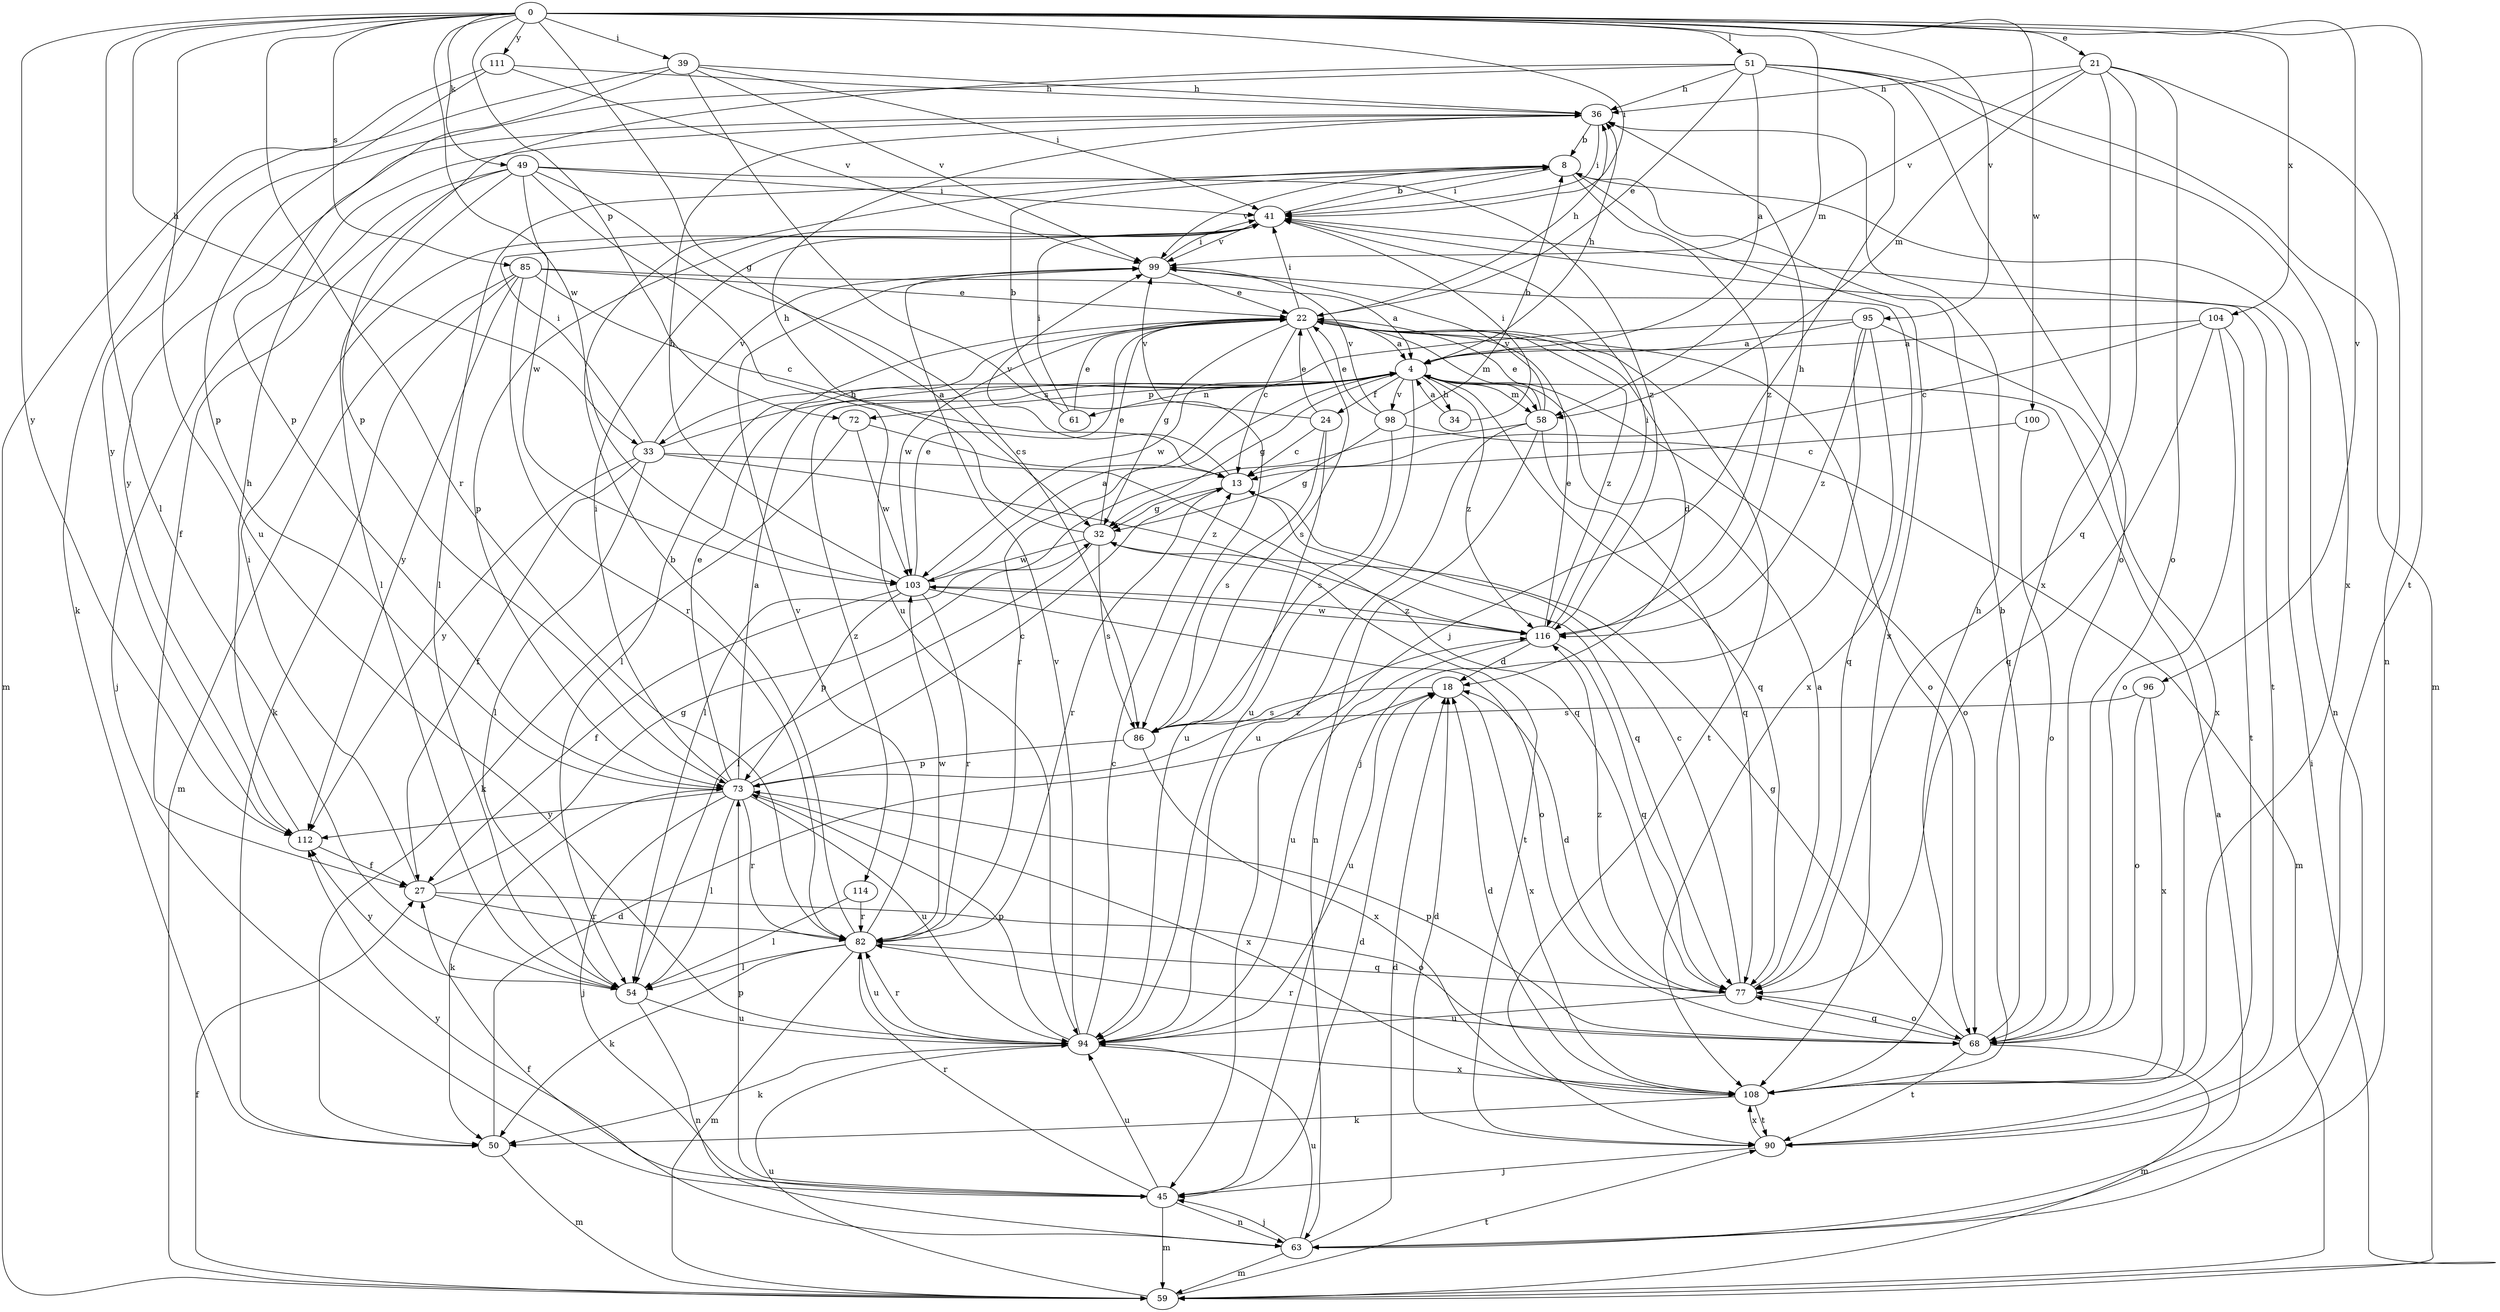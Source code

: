 strict digraph  {
0;
4;
8;
13;
18;
21;
22;
24;
27;
32;
33;
34;
36;
39;
41;
45;
49;
50;
51;
54;
58;
59;
61;
63;
68;
72;
73;
77;
82;
85;
86;
90;
94;
95;
96;
98;
99;
100;
103;
104;
108;
111;
112;
114;
116;
0 -> 21  [label=e];
0 -> 32  [label=g];
0 -> 33  [label=h];
0 -> 39  [label=i];
0 -> 41  [label=i];
0 -> 49  [label=k];
0 -> 51  [label=l];
0 -> 54  [label=l];
0 -> 58  [label=m];
0 -> 72  [label=p];
0 -> 82  [label=r];
0 -> 85  [label=s];
0 -> 90  [label=t];
0 -> 94  [label=u];
0 -> 95  [label=v];
0 -> 96  [label=v];
0 -> 100  [label=w];
0 -> 103  [label=w];
0 -> 104  [label=x];
0 -> 111  [label=y];
0 -> 112  [label=y];
4 -> 24  [label=f];
4 -> 32  [label=g];
4 -> 33  [label=h];
4 -> 34  [label=h];
4 -> 36  [label=h];
4 -> 58  [label=m];
4 -> 61  [label=n];
4 -> 68  [label=o];
4 -> 72  [label=p];
4 -> 77  [label=q];
4 -> 82  [label=r];
4 -> 94  [label=u];
4 -> 98  [label=v];
4 -> 114  [label=z];
4 -> 116  [label=z];
8 -> 41  [label=i];
8 -> 54  [label=l];
8 -> 63  [label=n];
8 -> 99  [label=v];
8 -> 108  [label=x];
8 -> 116  [label=z];
13 -> 32  [label=g];
13 -> 77  [label=q];
13 -> 82  [label=r];
13 -> 99  [label=v];
18 -> 86  [label=s];
18 -> 94  [label=u];
18 -> 108  [label=x];
21 -> 36  [label=h];
21 -> 58  [label=m];
21 -> 63  [label=n];
21 -> 68  [label=o];
21 -> 77  [label=q];
21 -> 99  [label=v];
21 -> 108  [label=x];
22 -> 4  [label=a];
22 -> 13  [label=c];
22 -> 18  [label=d];
22 -> 32  [label=g];
22 -> 36  [label=h];
22 -> 41  [label=i];
22 -> 54  [label=l];
22 -> 58  [label=m];
22 -> 68  [label=o];
22 -> 86  [label=s];
22 -> 90  [label=t];
22 -> 103  [label=w];
22 -> 116  [label=z];
24 -> 13  [label=c];
24 -> 22  [label=e];
24 -> 86  [label=s];
24 -> 94  [label=u];
24 -> 99  [label=v];
27 -> 32  [label=g];
27 -> 41  [label=i];
27 -> 68  [label=o];
27 -> 82  [label=r];
32 -> 22  [label=e];
32 -> 36  [label=h];
32 -> 54  [label=l];
32 -> 86  [label=s];
32 -> 90  [label=t];
32 -> 103  [label=w];
33 -> 4  [label=a];
33 -> 27  [label=f];
33 -> 41  [label=i];
33 -> 54  [label=l];
33 -> 77  [label=q];
33 -> 99  [label=v];
33 -> 112  [label=y];
33 -> 116  [label=z];
34 -> 4  [label=a];
34 -> 41  [label=i];
36 -> 8  [label=b];
36 -> 41  [label=i];
36 -> 112  [label=y];
39 -> 36  [label=h];
39 -> 41  [label=i];
39 -> 50  [label=k];
39 -> 73  [label=p];
39 -> 86  [label=s];
39 -> 99  [label=v];
41 -> 8  [label=b];
41 -> 73  [label=p];
41 -> 90  [label=t];
41 -> 99  [label=v];
45 -> 18  [label=d];
45 -> 59  [label=m];
45 -> 63  [label=n];
45 -> 73  [label=p];
45 -> 82  [label=r];
45 -> 94  [label=u];
45 -> 112  [label=y];
49 -> 27  [label=f];
49 -> 41  [label=i];
49 -> 45  [label=j];
49 -> 54  [label=l];
49 -> 86  [label=s];
49 -> 94  [label=u];
49 -> 103  [label=w];
49 -> 116  [label=z];
50 -> 18  [label=d];
50 -> 59  [label=m];
51 -> 4  [label=a];
51 -> 22  [label=e];
51 -> 36  [label=h];
51 -> 45  [label=j];
51 -> 59  [label=m];
51 -> 68  [label=o];
51 -> 73  [label=p];
51 -> 108  [label=x];
51 -> 112  [label=y];
54 -> 63  [label=n];
54 -> 94  [label=u];
54 -> 112  [label=y];
58 -> 22  [label=e];
58 -> 54  [label=l];
58 -> 63  [label=n];
58 -> 77  [label=q];
58 -> 94  [label=u];
58 -> 99  [label=v];
59 -> 27  [label=f];
59 -> 41  [label=i];
59 -> 90  [label=t];
59 -> 94  [label=u];
61 -> 8  [label=b];
61 -> 22  [label=e];
61 -> 41  [label=i];
63 -> 4  [label=a];
63 -> 18  [label=d];
63 -> 27  [label=f];
63 -> 45  [label=j];
63 -> 59  [label=m];
63 -> 94  [label=u];
68 -> 8  [label=b];
68 -> 32  [label=g];
68 -> 59  [label=m];
68 -> 73  [label=p];
68 -> 77  [label=q];
68 -> 82  [label=r];
68 -> 90  [label=t];
72 -> 13  [label=c];
72 -> 50  [label=k];
72 -> 103  [label=w];
73 -> 4  [label=a];
73 -> 13  [label=c];
73 -> 22  [label=e];
73 -> 41  [label=i];
73 -> 45  [label=j];
73 -> 50  [label=k];
73 -> 54  [label=l];
73 -> 82  [label=r];
73 -> 94  [label=u];
73 -> 108  [label=x];
73 -> 112  [label=y];
73 -> 116  [label=z];
77 -> 4  [label=a];
77 -> 13  [label=c];
77 -> 18  [label=d];
77 -> 68  [label=o];
77 -> 94  [label=u];
77 -> 116  [label=z];
82 -> 8  [label=b];
82 -> 50  [label=k];
82 -> 54  [label=l];
82 -> 59  [label=m];
82 -> 77  [label=q];
82 -> 94  [label=u];
82 -> 99  [label=v];
82 -> 103  [label=w];
85 -> 4  [label=a];
85 -> 13  [label=c];
85 -> 22  [label=e];
85 -> 50  [label=k];
85 -> 59  [label=m];
85 -> 82  [label=r];
85 -> 112  [label=y];
86 -> 73  [label=p];
86 -> 108  [label=x];
90 -> 18  [label=d];
90 -> 45  [label=j];
90 -> 108  [label=x];
94 -> 13  [label=c];
94 -> 50  [label=k];
94 -> 73  [label=p];
94 -> 82  [label=r];
94 -> 99  [label=v];
94 -> 108  [label=x];
95 -> 4  [label=a];
95 -> 45  [label=j];
95 -> 77  [label=q];
95 -> 103  [label=w];
95 -> 108  [label=x];
95 -> 116  [label=z];
96 -> 68  [label=o];
96 -> 86  [label=s];
96 -> 108  [label=x];
98 -> 8  [label=b];
98 -> 22  [label=e];
98 -> 32  [label=g];
98 -> 59  [label=m];
98 -> 86  [label=s];
98 -> 99  [label=v];
99 -> 22  [label=e];
99 -> 41  [label=i];
99 -> 108  [label=x];
100 -> 13  [label=c];
100 -> 68  [label=o];
103 -> 4  [label=a];
103 -> 22  [label=e];
103 -> 27  [label=f];
103 -> 36  [label=h];
103 -> 68  [label=o];
103 -> 73  [label=p];
103 -> 82  [label=r];
103 -> 116  [label=z];
104 -> 4  [label=a];
104 -> 13  [label=c];
104 -> 68  [label=o];
104 -> 77  [label=q];
104 -> 90  [label=t];
108 -> 18  [label=d];
108 -> 36  [label=h];
108 -> 50  [label=k];
108 -> 90  [label=t];
111 -> 36  [label=h];
111 -> 59  [label=m];
111 -> 73  [label=p];
111 -> 99  [label=v];
112 -> 27  [label=f];
112 -> 36  [label=h];
114 -> 54  [label=l];
114 -> 82  [label=r];
116 -> 18  [label=d];
116 -> 22  [label=e];
116 -> 36  [label=h];
116 -> 41  [label=i];
116 -> 77  [label=q];
116 -> 94  [label=u];
116 -> 103  [label=w];
}
